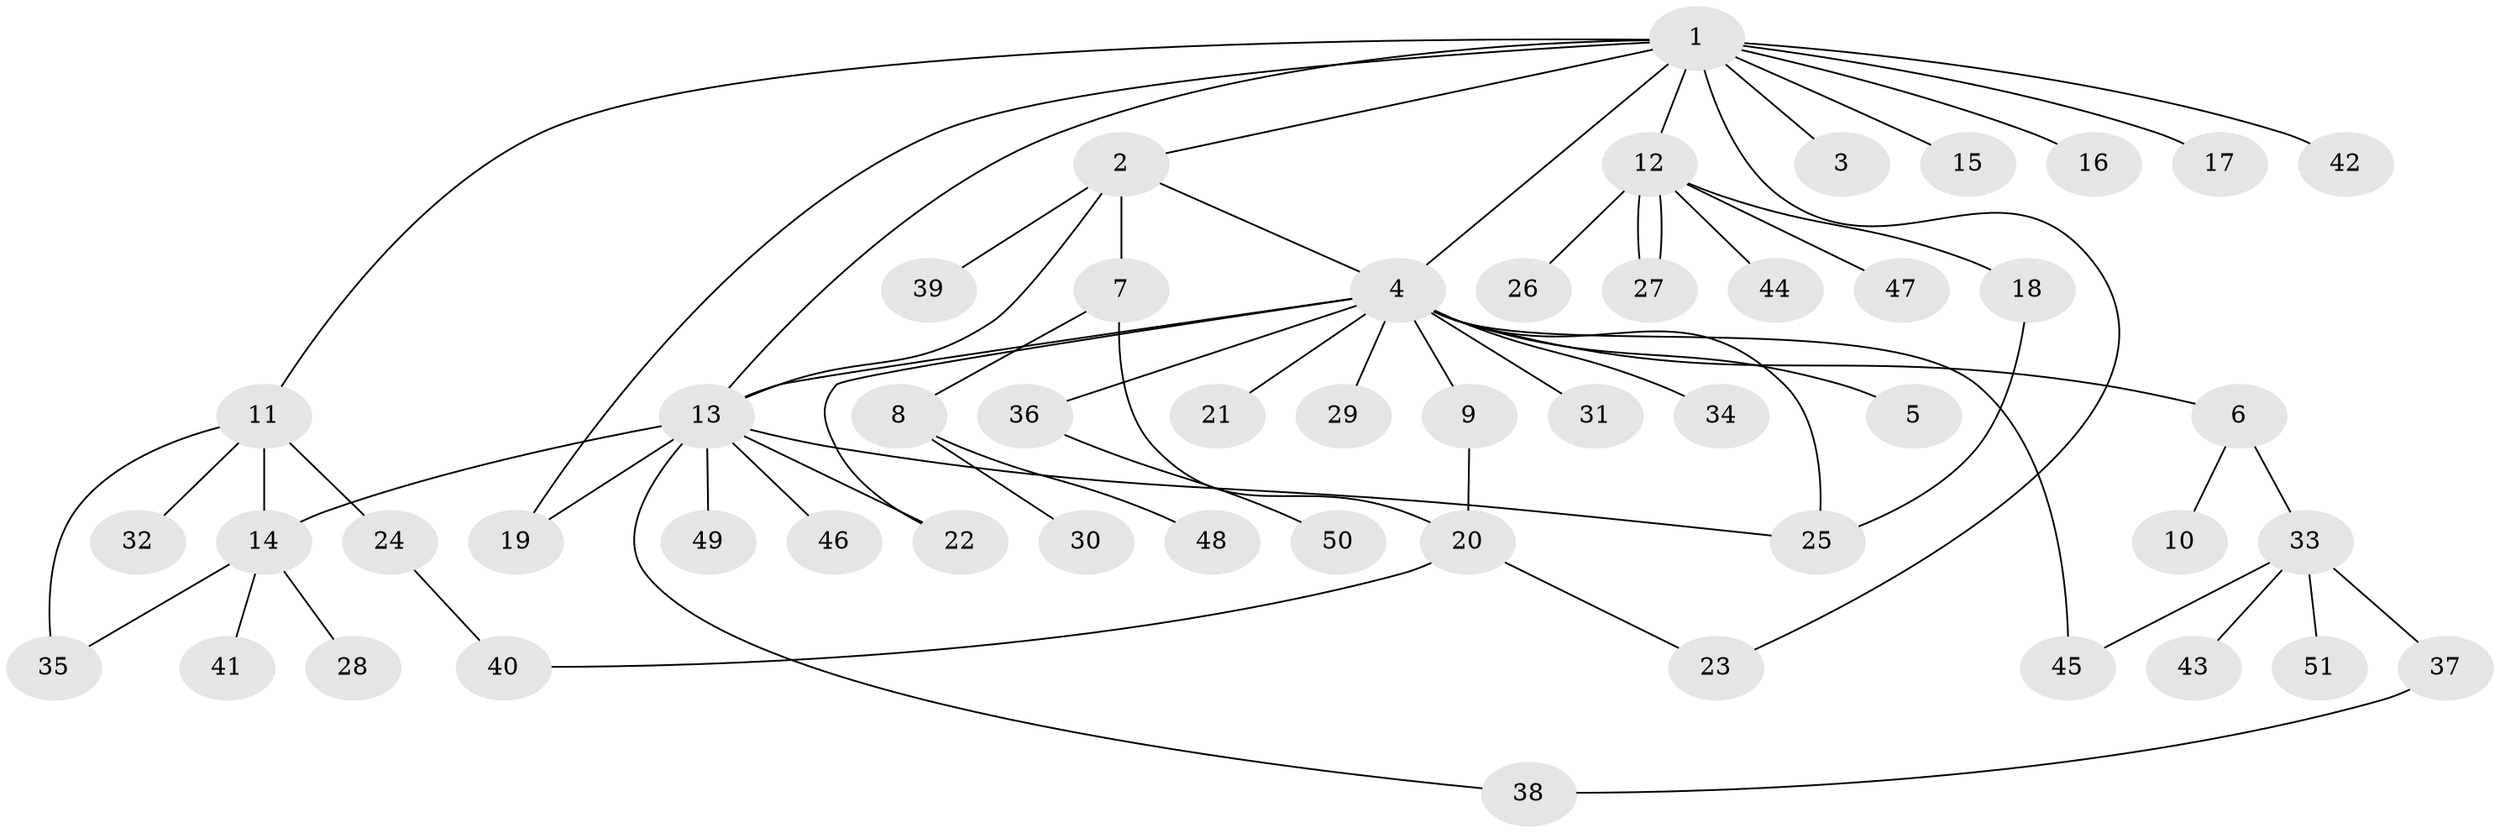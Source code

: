 // coarse degree distribution, {11: 0.03333333333333333, 5: 0.03333333333333333, 1: 0.6, 12: 0.03333333333333333, 3: 0.1, 4: 0.03333333333333333, 2: 0.1, 7: 0.03333333333333333, 10: 0.03333333333333333}
// Generated by graph-tools (version 1.1) at 2025/18/03/04/25 18:18:16]
// undirected, 51 vertices, 65 edges
graph export_dot {
graph [start="1"]
  node [color=gray90,style=filled];
  1;
  2;
  3;
  4;
  5;
  6;
  7;
  8;
  9;
  10;
  11;
  12;
  13;
  14;
  15;
  16;
  17;
  18;
  19;
  20;
  21;
  22;
  23;
  24;
  25;
  26;
  27;
  28;
  29;
  30;
  31;
  32;
  33;
  34;
  35;
  36;
  37;
  38;
  39;
  40;
  41;
  42;
  43;
  44;
  45;
  46;
  47;
  48;
  49;
  50;
  51;
  1 -- 2;
  1 -- 3;
  1 -- 4;
  1 -- 11;
  1 -- 12;
  1 -- 13;
  1 -- 15;
  1 -- 16;
  1 -- 17;
  1 -- 19;
  1 -- 23;
  1 -- 42;
  2 -- 4;
  2 -- 7;
  2 -- 13;
  2 -- 39;
  4 -- 5;
  4 -- 6;
  4 -- 9;
  4 -- 13;
  4 -- 21;
  4 -- 22;
  4 -- 25;
  4 -- 29;
  4 -- 31;
  4 -- 34;
  4 -- 36;
  4 -- 45;
  6 -- 10;
  6 -- 33;
  7 -- 8;
  7 -- 20;
  8 -- 30;
  8 -- 48;
  9 -- 20;
  11 -- 14;
  11 -- 24;
  11 -- 32;
  11 -- 35;
  12 -- 18;
  12 -- 26;
  12 -- 27;
  12 -- 27;
  12 -- 44;
  12 -- 47;
  13 -- 14;
  13 -- 19;
  13 -- 22;
  13 -- 25;
  13 -- 38;
  13 -- 46;
  13 -- 49;
  14 -- 28;
  14 -- 35;
  14 -- 41;
  18 -- 25;
  20 -- 23;
  20 -- 40;
  24 -- 40;
  33 -- 37;
  33 -- 43;
  33 -- 45;
  33 -- 51;
  36 -- 50;
  37 -- 38;
}
